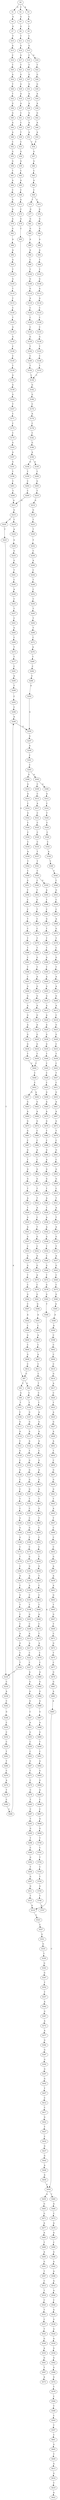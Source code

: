 strict digraph  {
	S0 -> S1 [ label = G ];
	S0 -> S2 [ label = C ];
	S0 -> S3 [ label = A ];
	S1 -> S4 [ label = G ];
	S2 -> S5 [ label = G ];
	S3 -> S6 [ label = G ];
	S4 -> S7 [ label = G ];
	S5 -> S8 [ label = G ];
	S6 -> S9 [ label = C ];
	S7 -> S10 [ label = T ];
	S8 -> S11 [ label = T ];
	S9 -> S12 [ label = C ];
	S10 -> S13 [ label = A ];
	S11 -> S14 [ label = G ];
	S12 -> S15 [ label = G ];
	S13 -> S16 [ label = C ];
	S14 -> S17 [ label = G ];
	S15 -> S18 [ label = G ];
	S15 -> S19 [ label = C ];
	S16 -> S20 [ label = T ];
	S17 -> S21 [ label = T ];
	S18 -> S22 [ label = T ];
	S19 -> S23 [ label = T ];
	S20 -> S24 [ label = A ];
	S21 -> S25 [ label = G ];
	S22 -> S26 [ label = G ];
	S23 -> S27 [ label = G ];
	S24 -> S28 [ label = T ];
	S25 -> S29 [ label = G ];
	S26 -> S30 [ label = G ];
	S27 -> S31 [ label = G ];
	S28 -> S32 [ label = T ];
	S29 -> S33 [ label = A ];
	S30 -> S34 [ label = A ];
	S31 -> S35 [ label = A ];
	S32 -> S36 [ label = G ];
	S33 -> S37 [ label = A ];
	S34 -> S38 [ label = A ];
	S35 -> S39 [ label = A ];
	S36 -> S40 [ label = G ];
	S37 -> S41 [ label = C ];
	S38 -> S42 [ label = G ];
	S39 -> S43 [ label = G ];
	S40 -> S44 [ label = A ];
	S41 -> S45 [ label = C ];
	S42 -> S46 [ label = A ];
	S43 -> S47 [ label = A ];
	S44 -> S48 [ label = A ];
	S45 -> S49 [ label = T ];
	S46 -> S50 [ label = A ];
	S47 -> S51 [ label = A ];
	S48 -> S52 [ label = C ];
	S49 -> S53 [ label = C ];
	S50 -> S54 [ label = C ];
	S51 -> S54 [ label = C ];
	S52 -> S55 [ label = G ];
	S53 -> S56 [ label = G ];
	S54 -> S57 [ label = G ];
	S55 -> S58 [ label = G ];
	S56 -> S59 [ label = G ];
	S57 -> S60 [ label = G ];
	S58 -> S61 [ label = T ];
	S59 -> S62 [ label = C ];
	S60 -> S63 [ label = C ];
	S61 -> S64 [ label = A ];
	S62 -> S65 [ label = A ];
	S63 -> S66 [ label = A ];
	S64 -> S67 [ label = C ];
	S65 -> S68 [ label = C ];
	S66 -> S69 [ label = C ];
	S67 -> S70 [ label = G ];
	S68 -> S71 [ label = G ];
	S69 -> S72 [ label = C ];
	S69 -> S73 [ label = T ];
	S70 -> S74 [ label = A ];
	S71 -> S75 [ label = C ];
	S72 -> S76 [ label = G ];
	S73 -> S77 [ label = G ];
	S74 -> S78 [ label = A ];
	S75 -> S79 [ label = G ];
	S76 -> S80 [ label = G ];
	S77 -> S81 [ label = G ];
	S78 -> S82 [ label = G ];
	S79 -> S83 [ label = C ];
	S80 -> S84 [ label = G ];
	S81 -> S85 [ label = G ];
	S82 -> S86 [ label = A ];
	S83 -> S87 [ label = G ];
	S84 -> S88 [ label = A ];
	S85 -> S89 [ label = A ];
	S86 -> S90 [ label = A ];
	S87 -> S91 [ label = C ];
	S87 -> S92 [ label = G ];
	S88 -> S93 [ label = A ];
	S89 -> S94 [ label = A ];
	S90 -> S95 [ label = G ];
	S91 -> S96 [ label = G ];
	S92 -> S97 [ label = C ];
	S93 -> S98 [ label = T ];
	S94 -> S99 [ label = C ];
	S95 -> S100 [ label = T ];
	S96 -> S101 [ label = T ];
	S97 -> S102 [ label = T ];
	S98 -> S103 [ label = T ];
	S99 -> S104 [ label = T ];
	S100 -> S105 [ label = G ];
	S101 -> S106 [ label = C ];
	S102 -> S107 [ label = G ];
	S103 -> S108 [ label = G ];
	S104 -> S109 [ label = G ];
	S105 -> S110 [ label = T ];
	S106 -> S111 [ label = G ];
	S107 -> S112 [ label = G ];
	S108 -> S113 [ label = A ];
	S109 -> S114 [ label = G ];
	S110 -> S115 [ label = C ];
	S111 -> S116 [ label = A ];
	S112 -> S117 [ label = A ];
	S113 -> S118 [ label = A ];
	S114 -> S119 [ label = A ];
	S115 -> S120 [ label = C ];
	S116 -> S121 [ label = C ];
	S117 -> S122 [ label = A ];
	S118 -> S123 [ label = C ];
	S119 -> S124 [ label = C ];
	S120 -> S125 [ label = T ];
	S121 -> S126 [ label = G ];
	S122 -> S127 [ label = T ];
	S123 -> S128 [ label = C ];
	S124 -> S129 [ label = C ];
	S125 -> S130 [ label = G ];
	S126 -> S131 [ label = C ];
	S127 -> S132 [ label = G ];
	S128 -> S133 [ label = C ];
	S129 -> S134 [ label = C ];
	S130 -> S135 [ label = G ];
	S131 -> S136 [ label = G ];
	S132 -> S137 [ label = G ];
	S133 -> S138 [ label = G ];
	S134 -> S139 [ label = G ];
	S135 -> S140 [ label = C ];
	S136 -> S141 [ label = C ];
	S137 -> S142 [ label = G ];
	S138 -> S143 [ label = T ];
	S139 -> S144 [ label = T ];
	S140 -> S145 [ label = C ];
	S141 -> S146 [ label = C ];
	S142 -> S147 [ label = G ];
	S143 -> S148 [ label = C ];
	S144 -> S149 [ label = C ];
	S145 -> S150 [ label = T ];
	S146 -> S151 [ label = T ];
	S147 -> S152 [ label = T ];
	S148 -> S153 [ label = T ];
	S149 -> S154 [ label = T ];
	S150 -> S155 [ label = G ];
	S151 -> S156 [ label = C ];
	S152 -> S157 [ label = C ];
	S153 -> S158 [ label = C ];
	S154 -> S158 [ label = C ];
	S155 -> S159 [ label = G ];
	S156 -> S160 [ label = G ];
	S157 -> S161 [ label = C ];
	S158 -> S162 [ label = G ];
	S159 -> S163 [ label = G ];
	S160 -> S164 [ label = G ];
	S161 -> S165 [ label = G ];
	S162 -> S166 [ label = G ];
	S163 -> S167 [ label = T ];
	S164 -> S168 [ label = G ];
	S165 -> S169 [ label = C ];
	S166 -> S170 [ label = C ];
	S167 -> S171 [ label = C ];
	S168 -> S172 [ label = C ];
	S169 -> S173 [ label = C ];
	S170 -> S174 [ label = A ];
	S171 -> S175 [ label = C ];
	S172 -> S176 [ label = T ];
	S173 -> S177 [ label = G ];
	S174 -> S178 [ label = C ];
	S175 -> S179 [ label = C ];
	S176 -> S180 [ label = C ];
	S177 -> S181 [ label = G ];
	S178 -> S182 [ label = C ];
	S179 -> S183 [ label = G ];
	S180 -> S184 [ label = A ];
	S181 -> S185 [ label = A ];
	S182 -> S186 [ label = G ];
	S183 -> S187 [ label = A ];
	S184 -> S188 [ label = C ];
	S185 -> S189 [ label = A ];
	S186 -> S190 [ label = A ];
	S187 -> S191 [ label = G ];
	S188 -> S192 [ label = G ];
	S189 -> S193 [ label = C ];
	S190 -> S194 [ label = G ];
	S190 -> S195 [ label = A ];
	S191 -> S196 [ label = T ];
	S192 -> S197 [ label = T ];
	S193 -> S198 [ label = T ];
	S194 -> S199 [ label = T ];
	S195 -> S200 [ label = T ];
	S196 -> S201 [ label = C ];
	S197 -> S202 [ label = C ];
	S198 -> S203 [ label = G ];
	S199 -> S204 [ label = C ];
	S200 -> S205 [ label = G ];
	S201 -> S206 [ label = C ];
	S202 -> S207 [ label = C ];
	S203 -> S208 [ label = C ];
	S204 -> S209 [ label = C ];
	S205 -> S210 [ label = T ];
	S206 -> S211 [ label = A ];
	S207 -> S212 [ label = A ];
	S208 -> S213 [ label = A ];
	S209 -> S211 [ label = A ];
	S210 -> S214 [ label = A ];
	S211 -> S215 [ label = G ];
	S212 -> S216 [ label = G ];
	S213 -> S217 [ label = A ];
	S214 -> S218 [ label = G ];
	S215 -> S219 [ label = T ];
	S215 -> S220 [ label = C ];
	S216 -> S221 [ label = C ];
	S217 -> S222 [ label = C ];
	S218 -> S223 [ label = T ];
	S219 -> S224 [ label = A ];
	S220 -> S225 [ label = T ];
	S221 -> S226 [ label = T ];
	S222 -> S227 [ label = C ];
	S223 -> S228 [ label = T ];
	S224 -> S229 [ label = G ];
	S225 -> S230 [ label = T ];
	S226 -> S230 [ label = T ];
	S227 -> S231 [ label = A ];
	S228 -> S232 [ label = T ];
	S229 -> S233 [ label = G ];
	S230 -> S234 [ label = C ];
	S231 -> S235 [ label = G ];
	S232 -> S236 [ label = C ];
	S233 -> S237 [ label = G ];
	S234 -> S238 [ label = A ];
	S235 -> S239 [ label = A ];
	S236 -> S240 [ label = A ];
	S237 -> S241 [ label = T ];
	S238 -> S242 [ label = C ];
	S239 -> S243 [ label = A ];
	S240 -> S244 [ label = C ];
	S241 -> S245 [ label = C ];
	S242 -> S246 [ label = G ];
	S243 -> S247 [ label = C ];
	S244 -> S248 [ label = T ];
	S245 -> S249 [ label = A ];
	S246 -> S250 [ label = C ];
	S247 -> S251 [ label = A ];
	S248 -> S252 [ label = C ];
	S249 -> S253 [ label = C ];
	S250 -> S254 [ label = C ];
	S251 -> S255 [ label = G ];
	S252 -> S256 [ label = C ];
	S253 -> S257 [ label = T ];
	S254 -> S258 [ label = C ];
	S255 -> S259 [ label = C ];
	S256 -> S260 [ label = T ];
	S257 -> S261 [ label = C ];
	S258 -> S262 [ label = T ];
	S259 -> S263 [ label = C ];
	S260 -> S264 [ label = T ];
	S261 -> S265 [ label = G ];
	S262 -> S266 [ label = T ];
	S263 -> S267 [ label = G ];
	S264 -> S268 [ label = T ];
	S265 -> S269 [ label = C ];
	S266 -> S270 [ label = C ];
	S267 -> S271 [ label = T ];
	S268 -> S272 [ label = C ];
	S269 -> S273 [ label = T ];
	S270 -> S274 [ label = A ];
	S271 -> S275 [ label = C ];
	S272 -> S276 [ label = A ];
	S273 -> S277 [ label = T ];
	S274 -> S278 [ label = T ];
	S275 -> S279 [ label = C ];
	S276 -> S280 [ label = T ];
	S277 -> S281 [ label = C ];
	S278 -> S282 [ label = C ];
	S279 -> S283 [ label = T ];
	S280 -> S284 [ label = C ];
	S281 -> S285 [ label = A ];
	S282 -> S286 [ label = C ];
	S283 -> S287 [ label = C ];
	S284 -> S288 [ label = C ];
	S285 -> S289 [ label = T ];
	S286 -> S290 [ label = A ];
	S287 -> S291 [ label = T ];
	S288 -> S292 [ label = A ];
	S289 -> S293 [ label = C ];
	S290 -> S294 [ label = G ];
	S291 -> S295 [ label = G ];
	S292 -> S294 [ label = G ];
	S293 -> S296 [ label = C ];
	S294 -> S297 [ label = A ];
	S295 -> S298 [ label = T ];
	S296 -> S290 [ label = A ];
	S297 -> S299 [ label = A ];
	S298 -> S300 [ label = C ];
	S299 -> S301 [ label = C ];
	S300 -> S302 [ label = G ];
	S301 -> S303 [ label = C ];
	S302 -> S304 [ label = T ];
	S303 -> S305 [ label = A ];
	S303 -> S306 [ label = G ];
	S304 -> S307 [ label = G ];
	S305 -> S308 [ label = G ];
	S305 -> S309 [ label = C ];
	S306 -> S310 [ label = G ];
	S307 -> S311 [ label = G ];
	S308 -> S312 [ label = A ];
	S309 -> S313 [ label = C ];
	S310 -> S314 [ label = A ];
	S311 -> S315 [ label = T ];
	S312 -> S316 [ label = C ];
	S313 -> S317 [ label = A ];
	S314 -> S318 [ label = C ];
	S315 -> S319 [ label = A ];
	S316 -> S320 [ label = T ];
	S317 -> S321 [ label = C ];
	S318 -> S322 [ label = G ];
	S319 -> S323 [ label = C ];
	S320 -> S324 [ label = C ];
	S321 -> S325 [ label = C ];
	S322 -> S326 [ label = C ];
	S323 -> S327 [ label = C ];
	S324 -> S328 [ label = C ];
	S325 -> S329 [ label = C ];
	S326 -> S330 [ label = C ];
	S327 -> S331 [ label = G ];
	S328 -> S332 [ label = C ];
	S329 -> S333 [ label = C ];
	S330 -> S334 [ label = C ];
	S331 -> S335 [ label = G ];
	S332 -> S336 [ label = A ];
	S333 -> S337 [ label = T ];
	S334 -> S338 [ label = A ];
	S335 -> S339 [ label = T ];
	S336 -> S340 [ label = T ];
	S337 -> S341 [ label = T ];
	S338 -> S342 [ label = T ];
	S339 -> S343 [ label = G ];
	S340 -> S344 [ label = C ];
	S341 -> S345 [ label = C ];
	S342 -> S346 [ label = C ];
	S343 -> S347 [ label = G ];
	S344 -> S348 [ label = T ];
	S345 -> S349 [ label = C ];
	S345 -> S350 [ label = G ];
	S346 -> S351 [ label = G ];
	S347 -> S352 [ label = T ];
	S348 -> S353 [ label = G ];
	S349 -> S354 [ label = T ];
	S350 -> S355 [ label = A ];
	S351 -> S356 [ label = T ];
	S352 -> S357 [ label = T ];
	S353 -> S358 [ label = C ];
	S354 -> S359 [ label = G ];
	S355 -> S360 [ label = T ];
	S356 -> S361 [ label = C ];
	S357 -> S362 [ label = A ];
	S358 -> S363 [ label = C ];
	S359 -> S364 [ label = T ];
	S360 -> S365 [ label = C ];
	S361 -> S366 [ label = C ];
	S362 -> S367 [ label = G ];
	S363 -> S368 [ label = A ];
	S364 -> S369 [ label = C ];
	S365 -> S370 [ label = G ];
	S366 -> S371 [ label = T ];
	S367 -> S372 [ label = A ];
	S368 -> S373 [ label = G ];
	S369 -> S374 [ label = C ];
	S370 -> S375 [ label = T ];
	S371 -> S376 [ label = C ];
	S372 -> S377 [ label = A ];
	S373 -> S378 [ label = T ];
	S374 -> S379 [ label = T ];
	S375 -> S380 [ label = T ];
	S376 -> S381 [ label = T ];
	S377 -> S382 [ label = G ];
	S378 -> S383 [ label = C ];
	S379 -> S384 [ label = T ];
	S380 -> S385 [ label = T ];
	S381 -> S386 [ label = T ];
	S382 -> S387 [ label = G ];
	S383 -> S388 [ label = G ];
	S384 -> S389 [ label = G ];
	S385 -> S390 [ label = G ];
	S386 -> S391 [ label = C ];
	S387 -> S392 [ label = G ];
	S388 -> S393 [ label = T ];
	S389 -> S394 [ label = T ];
	S390 -> S395 [ label = T ];
	S391 -> S396 [ label = T ];
	S392 -> S397 [ label = G ];
	S393 -> S398 [ label = A ];
	S394 -> S399 [ label = A ];
	S395 -> S400 [ label = A ];
	S396 -> S401 [ label = C ];
	S397 -> S402 [ label = G ];
	S398 -> S403 [ label = A ];
	S399 -> S404 [ label = G ];
	S400 -> S405 [ label = G ];
	S401 -> S406 [ label = G ];
	S402 -> S407 [ label = T ];
	S403 -> S408 [ label = G ];
	S404 -> S409 [ label = G ];
	S405 -> S410 [ label = G ];
	S406 -> S411 [ label = G ];
	S407 -> S412 [ label = C ];
	S408 -> S413 [ label = A ];
	S409 -> S414 [ label = A ];
	S410 -> S415 [ label = A ];
	S411 -> S416 [ label = A ];
	S412 -> S417 [ label = C ];
	S413 -> S418 [ label = C ];
	S414 -> S419 [ label = G ];
	S415 -> S420 [ label = A ];
	S416 -> S421 [ label = G ];
	S417 -> S422 [ label = G ];
	S418 -> S423 [ label = G ];
	S419 -> S424 [ label = A ];
	S420 -> S425 [ label = A ];
	S421 -> S426 [ label = A ];
	S422 -> S427 [ label = T ];
	S423 -> S428 [ label = G ];
	S424 -> S429 [ label = G ];
	S425 -> S430 [ label = G ];
	S426 -> S431 [ label = G ];
	S427 -> S432 [ label = C ];
	S428 -> S433 [ label = C ];
	S429 -> S434 [ label = G ];
	S430 -> S435 [ label = G ];
	S431 -> S436 [ label = G ];
	S432 -> S437 [ label = G ];
	S433 -> S438 [ label = T ];
	S434 -> S439 [ label = T ];
	S435 -> S440 [ label = T ];
	S436 -> S441 [ label = T ];
	S437 -> S442 [ label = G ];
	S438 -> S443 [ label = C ];
	S439 -> S444 [ label = C ];
	S440 -> S445 [ label = C ];
	S441 -> S444 [ label = C ];
	S442 -> S446 [ label = A ];
	S443 -> S447 [ label = T ];
	S444 -> S448 [ label = C ];
	S445 -> S449 [ label = C ];
	S446 -> S450 [ label = A ];
	S447 -> S451 [ label = C ];
	S448 -> S452 [ label = C ];
	S449 -> S453 [ label = C ];
	S450 -> S454 [ label = C ];
	S451 -> S455 [ label = G ];
	S452 -> S456 [ label = A ];
	S452 -> S457 [ label = G ];
	S453 -> S458 [ label = G ];
	S454 -> S459 [ label = A ];
	S454 -> S460 [ label = T ];
	S455 -> S461 [ label = A ];
	S456 -> S462 [ label = G ];
	S457 -> S463 [ label = G ];
	S458 -> S464 [ label = A ];
	S459 -> S465 [ label = G ];
	S460 -> S466 [ label = A ];
	S461 -> S467 [ label = A ];
	S462 -> S468 [ label = A ];
	S463 -> S469 [ label = A ];
	S464 -> S470 [ label = A ];
	S465 -> S471 [ label = G ];
	S466 -> S472 [ label = C ];
	S467 -> S473 [ label = G ];
	S468 -> S474 [ label = G ];
	S469 -> S475 [ label = G ];
	S470 -> S476 [ label = G ];
	S471 -> S477 [ label = A ];
	S472 -> S478 [ label = A ];
	S473 -> S479 [ label = T ];
	S474 -> S480 [ label = C ];
	S475 -> S481 [ label = G ];
	S476 -> S482 [ label = T ];
	S477 -> S483 [ label = A ];
	S478 -> S484 [ label = A ];
	S479 -> S485 [ label = C ];
	S480 -> S486 [ label = C ];
	S481 -> S487 [ label = C ];
	S482 -> S488 [ label = C ];
	S483 -> S489 [ label = T ];
	S484 -> S490 [ label = C ];
	S485 -> S491 [ label = G ];
	S486 -> S492 [ label = A ];
	S487 -> S493 [ label = G ];
	S488 -> S494 [ label = G ];
	S489 -> S495 [ label = A ];
	S490 -> S496 [ label = G ];
	S491 -> S497 [ label = C ];
	S492 -> S498 [ label = C ];
	S493 -> S499 [ label = T ];
	S494 -> S500 [ label = A ];
	S495 -> S501 [ label = G ];
	S496 -> S502 [ label = A ];
	S497 -> S503 [ label = G ];
	S498 -> S504 [ label = G ];
	S499 -> S505 [ label = G ];
	S500 -> S506 [ label = G ];
	S501 -> S507 [ label = T ];
	S502 -> S508 [ label = A ];
	S503 -> S509 [ label = G ];
	S504 -> S510 [ label = G ];
	S505 -> S511 [ label = G ];
	S506 -> S512 [ label = G ];
	S507 -> S513 [ label = C ];
	S508 -> S514 [ label = A ];
	S509 -> S515 [ label = C ];
	S510 -> S516 [ label = T ];
	S511 -> S517 [ label = T ];
	S512 -> S518 [ label = T ];
	S513 -> S519 [ label = T ];
	S514 -> S520 [ label = A ];
	S515 -> S521 [ label = T ];
	S516 -> S522 [ label = T ];
	S517 -> S523 [ label = A ];
	S518 -> S524 [ label = A ];
	S519 -> S525 [ label = C ];
	S520 -> S526 [ label = C ];
	S521 -> S527 [ label = A ];
	S522 -> S528 [ label = A ];
	S523 -> S529 [ label = T ];
	S524 -> S530 [ label = T ];
	S525 -> S531 [ label = T ];
	S526 -> S532 [ label = A ];
	S527 -> S533 [ label = T ];
	S528 -> S534 [ label = C ];
	S529 -> S535 [ label = G ];
	S530 -> S536 [ label = A ];
	S531 -> S537 [ label = C ];
	S532 -> S538 [ label = G ];
	S533 -> S539 [ label = A ];
	S534 -> S540 [ label = T ];
	S535 -> S541 [ label = A ];
	S536 -> S542 [ label = A ];
	S537 -> S543 [ label = T ];
	S538 -> S544 [ label = A ];
	S539 -> S545 [ label = G ];
	S540 -> S546 [ label = G ];
	S541 -> S547 [ label = G ];
	S542 -> S548 [ label = G ];
	S543 -> S549 [ label = G ];
	S544 -> S550 [ label = A ];
	S545 -> S551 [ label = T ];
	S546 -> S552 [ label = C ];
	S547 -> S553 [ label = C ];
	S548 -> S554 [ label = T ];
	S549 -> S555 [ label = A ];
	S550 -> S556 [ label = G ];
	S551 -> S557 [ label = A ];
	S552 -> S558 [ label = A ];
	S553 -> S559 [ label = G ];
	S554 -> S560 [ label = C ];
	S555 -> S561 [ label = G ];
	S556 -> S562 [ label = G ];
	S557 -> S563 [ label = G ];
	S558 -> S564 [ label = G ];
	S559 -> S565 [ label = G ];
	S560 -> S566 [ label = G ];
	S561 -> S567 [ label = T ];
	S562 -> S568 [ label = G ];
	S563 -> S569 [ label = C ];
	S564 -> S570 [ label = A ];
	S565 -> S571 [ label = T ];
	S566 -> S572 [ label = T ];
	S567 -> S573 [ label = A ];
	S568 -> S574 [ label = G ];
	S569 -> S575 [ label = C ];
	S570 -> S576 [ label = C ];
	S571 -> S577 [ label = C ];
	S572 -> S578 [ label = G ];
	S574 -> S579 [ label = T ];
	S575 -> S580 [ label = G ];
	S576 -> S581 [ label = G ];
	S577 -> S582 [ label = G ];
	S578 -> S583 [ label = G ];
	S579 -> S584 [ label = C ];
	S580 -> S585 [ label = A ];
	S581 -> S586 [ label = G ];
	S582 -> S587 [ label = C ];
	S583 -> S588 [ label = T ];
	S584 -> S589 [ label = T ];
	S585 -> S590 [ label = A ];
	S586 -> S591 [ label = A ];
	S587 -> S592 [ label = A ];
	S588 -> S319 [ label = A ];
	S589 -> S593 [ label = C ];
	S590 -> S594 [ label = A ];
	S591 -> S595 [ label = C ];
	S592 -> S596 [ label = C ];
	S593 -> S597 [ label = T ];
	S594 -> S598 [ label = C ];
	S595 -> S599 [ label = A ];
	S596 -> S600 [ label = G ];
	S597 -> S601 [ label = C ];
	S598 -> S602 [ label = C ];
	S599 -> S603 [ label = C ];
	S600 -> S604 [ label = C ];
	S601 -> S605 [ label = G ];
	S602 -> S606 [ label = C ];
	S603 -> S607 [ label = A ];
	S604 -> S608 [ label = G ];
	S605 -> S609 [ label = T ];
	S606 -> S610 [ label = C ];
	S607 -> S611 [ label = C ];
	S608 -> S612 [ label = C ];
	S609 -> S613 [ label = G ];
	S610 -> S614 [ label = G ];
	S611 -> S615 [ label = C ];
	S612 -> S87 [ label = G ];
	S613 -> S616 [ label = G ];
	S614 -> S617 [ label = A ];
	S615 -> S618 [ label = T ];
	S616 -> S619 [ label = T ];
	S617 -> S620 [ label = C ];
	S618 -> S621 [ label = C ];
	S619 -> S622 [ label = A ];
	S620 -> S623 [ label = T ];
	S621 -> S624 [ label = T ];
	S623 -> S625 [ label = A ];
	S624 -> S626 [ label = A ];
	S625 -> S627 [ label = G ];
	S626 -> S628 [ label = G ];
	S627 -> S629 [ label = A ];
	S628 -> S630 [ label = A ];
	S629 -> S631 [ label = A ];
	S630 -> S632 [ label = A ];
	S631 -> S633 [ label = T ];
	S632 -> S634 [ label = C ];
	S633 -> S635 [ label = C ];
	S634 -> S636 [ label = G ];
	S635 -> S637 [ label = G ];
	S636 -> S638 [ label = A ];
	S637 -> S639 [ label = G ];
	S638 -> S640 [ label = G ];
	S639 -> S641 [ label = G ];
	S640 -> S642 [ label = G ];
	S641 -> S643 [ label = T ];
	S642 -> S644 [ label = T ];
	S643 -> S645 [ label = A ];
	S644 -> S646 [ label = G ];
	S645 -> S647 [ label = T ];
	S646 -> S648 [ label = T ];
	S647 -> S649 [ label = C ];
	S648 -> S650 [ label = C ];
	S649 -> S651 [ label = C ];
	S650 -> S652 [ label = C ];
	S651 -> S653 [ label = C ];
	S652 -> S654 [ label = C ];
	S653 -> S655 [ label = G ];
	S654 -> S656 [ label = T ];
	S655 -> S657 [ label = A ];
	S656 -> S658 [ label = G ];
	S657 -> S659 [ label = A ];
	S658 -> S660 [ label = T ];
	S659 -> S661 [ label = A ];
	S660 -> S662 [ label = C ];
	S661 -> S663 [ label = G ];
	S662 -> S664 [ label = C ];
	S663 -> S665 [ label = T ];
	S664 -> S666 [ label = T ];
	S665 -> S667 [ label = G ];
	S666 -> S668 [ label = A ];
	S667 -> S669 [ label = T ];
	S668 -> S670 [ label = C ];
	S669 -> S671 [ label = C ];
	S670 -> S672 [ label = T ];
	S671 -> S673 [ label = G ];
	S672 -> S674 [ label = A ];
	S673 -> S675 [ label = T ];
	S674 -> S676 [ label = C ];
	S675 -> S677 [ label = C ];
	S676 -> S678 [ label = C ];
	S677 -> S679 [ label = G ];
	S678 -> S680 [ label = A ];
	S679 -> S681 [ label = G ];
	S680 -> S682 [ label = G ];
	S681 -> S683 [ label = A ];
	S682 -> S684 [ label = G ];
	S683 -> S685 [ label = A ];
	S684 -> S686 [ label = A ];
	S685 -> S454 [ label = C ];
	S686 -> S687 [ label = G ];
	S687 -> S688 [ label = A ];
	S688 -> S689 [ label = G ];
	S689 -> S690 [ label = T ];
	S690 -> S691 [ label = C ];
	S691 -> S692 [ label = A ];
	S692 -> S693 [ label = G ];
	S693 -> S694 [ label = G ];
	S694 -> S695 [ label = A ];
	S695 -> S696 [ label = C ];
	S696 -> S697 [ label = C ];
	S697 -> S698 [ label = A ];
	S698 -> S699 [ label = G ];
	S699 -> S700 [ label = T ];
	S700 -> S701 [ label = C ];
	S701 -> S702 [ label = T ];
	S702 -> S703 [ label = C ];
	S703 -> S704 [ label = T ];
	S704 -> S705 [ label = G ];
	S705 -> S706 [ label = T ];
	S706 -> S707 [ label = A ];
}

